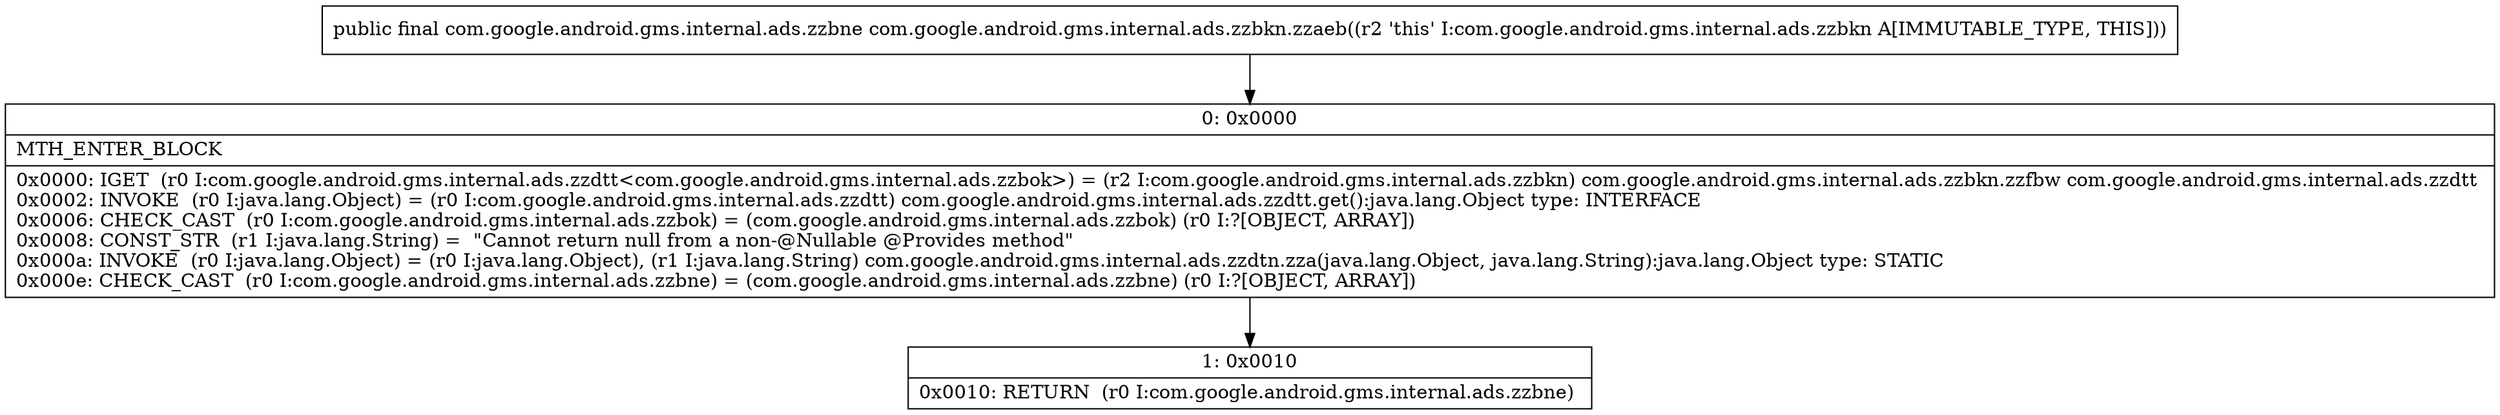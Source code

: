 digraph "CFG forcom.google.android.gms.internal.ads.zzbkn.zzaeb()Lcom\/google\/android\/gms\/internal\/ads\/zzbne;" {
Node_0 [shape=record,label="{0\:\ 0x0000|MTH_ENTER_BLOCK\l|0x0000: IGET  (r0 I:com.google.android.gms.internal.ads.zzdtt\<com.google.android.gms.internal.ads.zzbok\>) = (r2 I:com.google.android.gms.internal.ads.zzbkn) com.google.android.gms.internal.ads.zzbkn.zzfbw com.google.android.gms.internal.ads.zzdtt \l0x0002: INVOKE  (r0 I:java.lang.Object) = (r0 I:com.google.android.gms.internal.ads.zzdtt) com.google.android.gms.internal.ads.zzdtt.get():java.lang.Object type: INTERFACE \l0x0006: CHECK_CAST  (r0 I:com.google.android.gms.internal.ads.zzbok) = (com.google.android.gms.internal.ads.zzbok) (r0 I:?[OBJECT, ARRAY]) \l0x0008: CONST_STR  (r1 I:java.lang.String) =  \"Cannot return null from a non\-@Nullable @Provides method\" \l0x000a: INVOKE  (r0 I:java.lang.Object) = (r0 I:java.lang.Object), (r1 I:java.lang.String) com.google.android.gms.internal.ads.zzdtn.zza(java.lang.Object, java.lang.String):java.lang.Object type: STATIC \l0x000e: CHECK_CAST  (r0 I:com.google.android.gms.internal.ads.zzbne) = (com.google.android.gms.internal.ads.zzbne) (r0 I:?[OBJECT, ARRAY]) \l}"];
Node_1 [shape=record,label="{1\:\ 0x0010|0x0010: RETURN  (r0 I:com.google.android.gms.internal.ads.zzbne) \l}"];
MethodNode[shape=record,label="{public final com.google.android.gms.internal.ads.zzbne com.google.android.gms.internal.ads.zzbkn.zzaeb((r2 'this' I:com.google.android.gms.internal.ads.zzbkn A[IMMUTABLE_TYPE, THIS])) }"];
MethodNode -> Node_0;
Node_0 -> Node_1;
}

